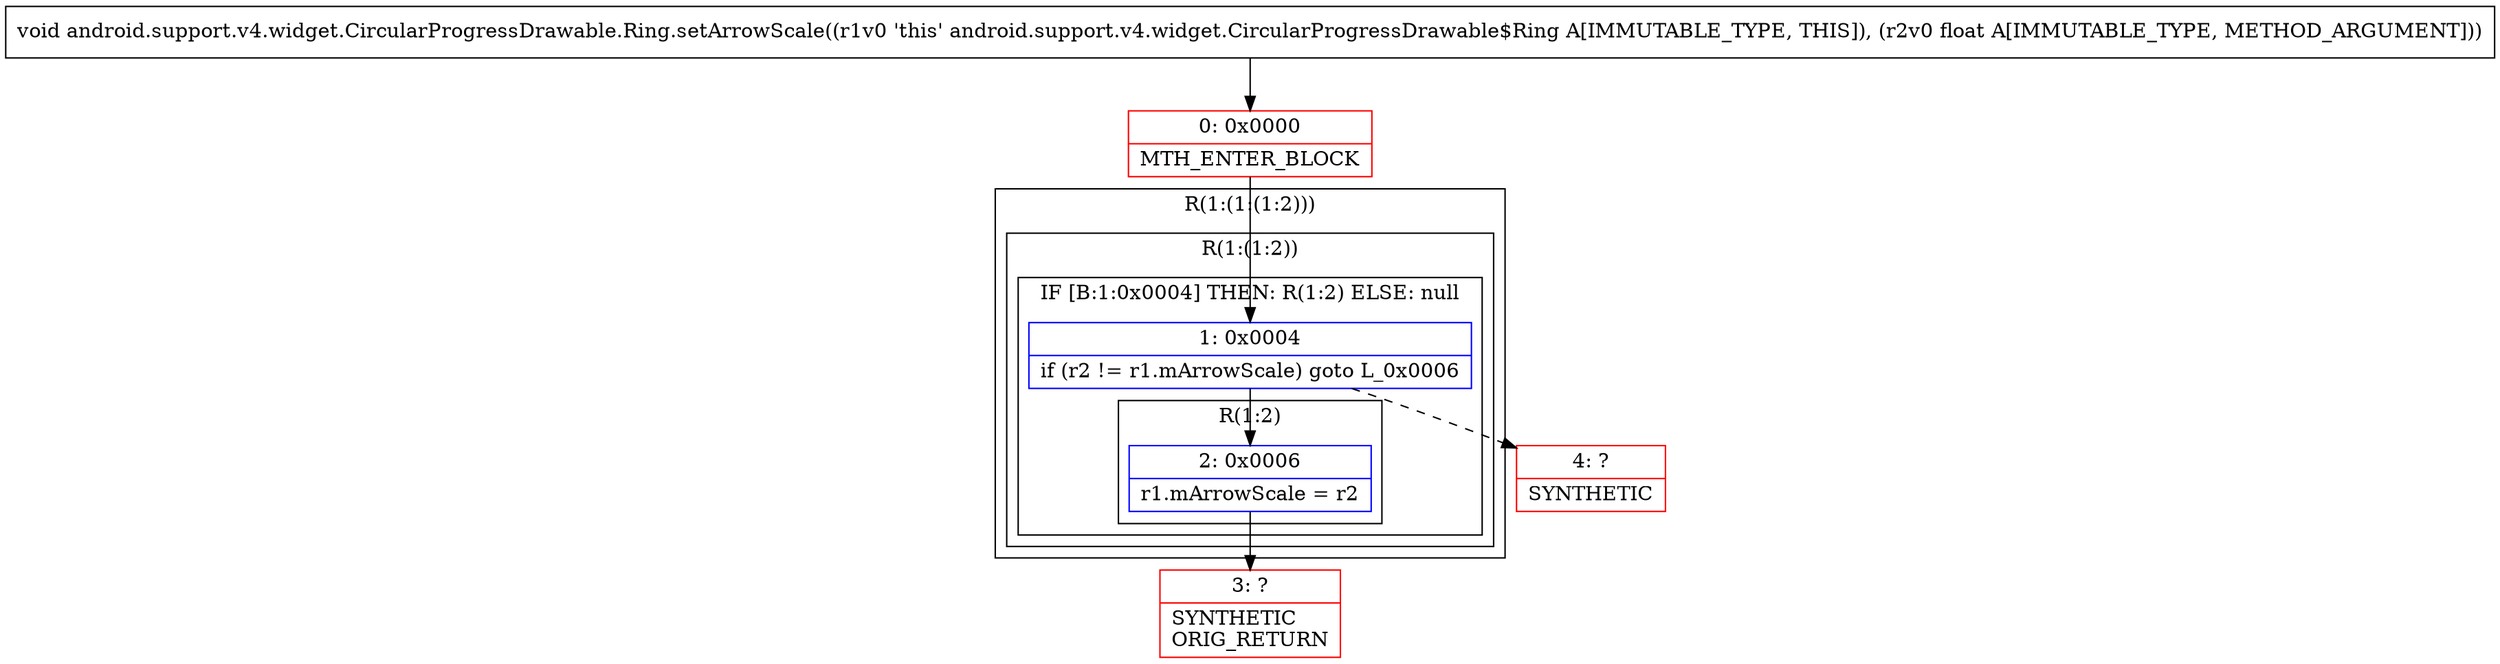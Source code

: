 digraph "CFG forandroid.support.v4.widget.CircularProgressDrawable.Ring.setArrowScale(F)V" {
subgraph cluster_Region_1778124410 {
label = "R(1:(1:(1:2)))";
node [shape=record,color=blue];
subgraph cluster_Region_488488380 {
label = "R(1:(1:2))";
node [shape=record,color=blue];
subgraph cluster_IfRegion_1340475977 {
label = "IF [B:1:0x0004] THEN: R(1:2) ELSE: null";
node [shape=record,color=blue];
Node_1 [shape=record,label="{1\:\ 0x0004|if (r2 != r1.mArrowScale) goto L_0x0006\l}"];
subgraph cluster_Region_1959318901 {
label = "R(1:2)";
node [shape=record,color=blue];
Node_2 [shape=record,label="{2\:\ 0x0006|r1.mArrowScale = r2\l}"];
}
}
}
}
Node_0 [shape=record,color=red,label="{0\:\ 0x0000|MTH_ENTER_BLOCK\l}"];
Node_3 [shape=record,color=red,label="{3\:\ ?|SYNTHETIC\lORIG_RETURN\l}"];
Node_4 [shape=record,color=red,label="{4\:\ ?|SYNTHETIC\l}"];
MethodNode[shape=record,label="{void android.support.v4.widget.CircularProgressDrawable.Ring.setArrowScale((r1v0 'this' android.support.v4.widget.CircularProgressDrawable$Ring A[IMMUTABLE_TYPE, THIS]), (r2v0 float A[IMMUTABLE_TYPE, METHOD_ARGUMENT])) }"];
MethodNode -> Node_0;
Node_1 -> Node_2;
Node_1 -> Node_4[style=dashed];
Node_2 -> Node_3;
Node_0 -> Node_1;
}

